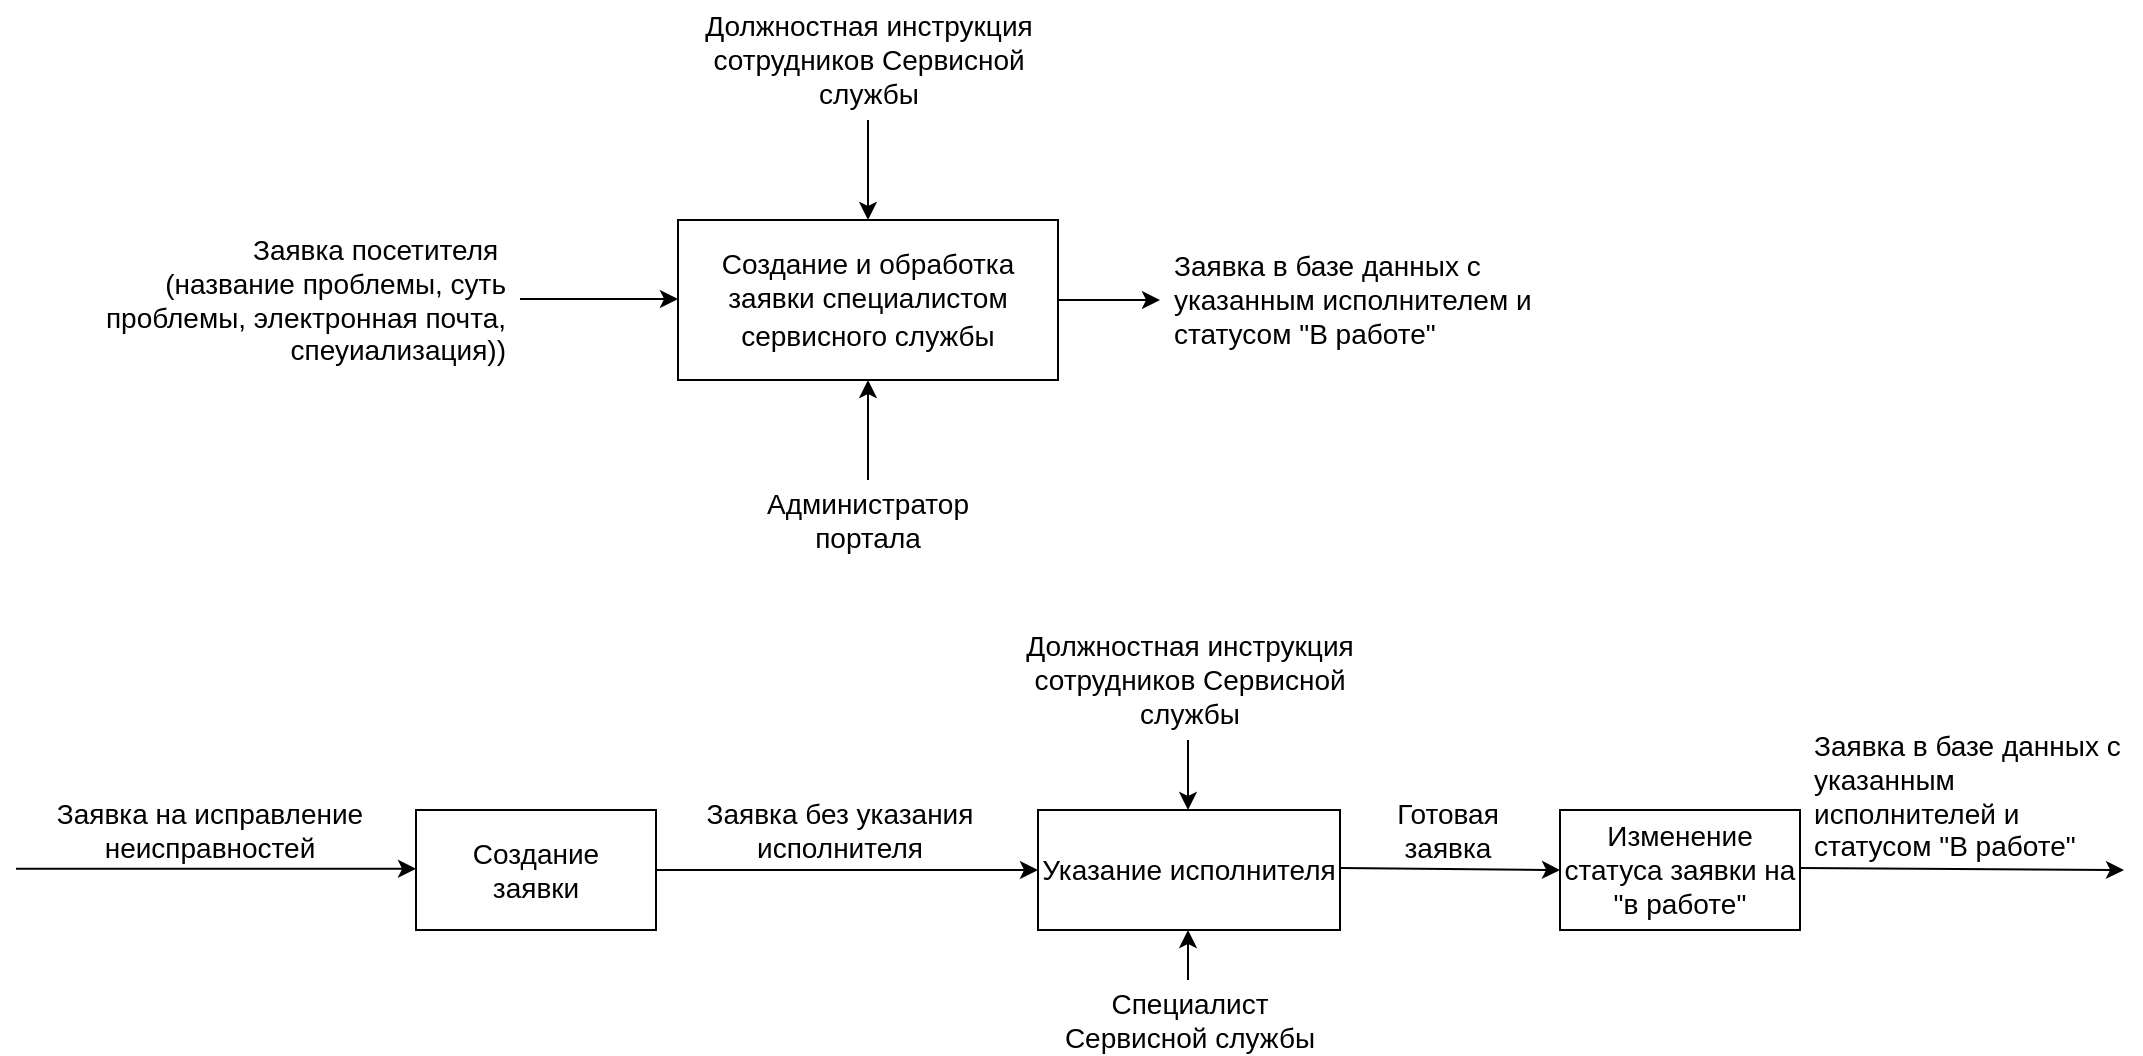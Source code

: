 <mxfile version="12.9.3" type="device"><diagram id="9n5zq5EF3oBog_4FEIUb" name="Page-1"><mxGraphModel dx="946" dy="608" grid="1" gridSize="10" guides="1" tooltips="1" connect="1" arrows="1" fold="1" page="1" pageScale="1" pageWidth="1169" pageHeight="827" math="0" shadow="0"><root><mxCell id="0"/><mxCell id="1" parent="0"/><mxCell id="dkxepX28hb2hKiBE_M-N-4" value="" style="edgeStyle=orthogonalEdgeStyle;rounded=0;orthogonalLoop=1;jettySize=auto;html=1;fontSize=14;" parent="1" source="dkxepX28hb2hKiBE_M-N-2" edge="1"><mxGeometry relative="1" as="geometry"><mxPoint x="600" y="170" as="targetPoint"/></mxGeometry></mxCell><mxCell id="dkxepX28hb2hKiBE_M-N-2" value="&lt;span style=&quot;line-height: 17.12px&quot;&gt;&lt;font style=&quot;font-size: 14px&quot;&gt;Создание и обработка заявки специалистом сервисного службы&lt;/font&gt;&lt;/span&gt;&lt;span style=&quot;font-size: medium&quot;&gt;&lt;/span&gt;" style="rounded=0;whiteSpace=wrap;html=1;fontSize=14;" parent="1" vertex="1"><mxGeometry x="359" y="130" width="190" height="80" as="geometry"/></mxCell><mxCell id="dkxepX28hb2hKiBE_M-N-5" value="&lt;font style=&quot;font-size: 14px&quot;&gt;Заявка в базе данных с указанным исполнителем и статусом &quot;В работе&quot;&lt;/font&gt;" style="text;html=1;strokeColor=none;fillColor=none;align=left;verticalAlign=middle;whiteSpace=wrap;rounded=0;fontSize=14;" parent="1" vertex="1"><mxGeometry x="605" y="160" width="210" height="20" as="geometry"/></mxCell><mxCell id="dkxepX28hb2hKiBE_M-N-6" value="" style="endArrow=classic;html=1;entryX=0.5;entryY=0;entryDx=0;entryDy=0;fontSize=14;" parent="1" target="dkxepX28hb2hKiBE_M-N-2" edge="1"><mxGeometry width="50" height="50" relative="1" as="geometry"><mxPoint x="454" y="80" as="sourcePoint"/><mxPoint x="454" y="-10" as="targetPoint"/></mxGeometry></mxCell><mxCell id="dkxepX28hb2hKiBE_M-N-7" value="&lt;font style=&quot;font-size: 14px&quot;&gt;Должностная инструкция сотрудников Сервисной службы&lt;/font&gt;" style="text;html=1;strokeColor=none;fillColor=none;align=center;verticalAlign=middle;whiteSpace=wrap;rounded=0;fontSize=14;" parent="1" vertex="1"><mxGeometry x="365.75" y="20" width="176.5" height="60" as="geometry"/></mxCell><mxCell id="dkxepX28hb2hKiBE_M-N-8" value="" style="endArrow=classic;html=1;fontSize=14;entryX=0;entryY=0.5;entryDx=0;entryDy=0;" parent="1" edge="1"><mxGeometry width="50" height="50" relative="1" as="geometry"><mxPoint x="280" y="169.5" as="sourcePoint"/><mxPoint x="359" y="169.5" as="targetPoint"/></mxGeometry></mxCell><mxCell id="dkxepX28hb2hKiBE_M-N-9" value="&lt;font style=&quot;font-size: 14px&quot;&gt;Заявка посетителя&amp;nbsp;&lt;br&gt;(название проблемы, суть проблемы, электронная почта, спеуиализация))&lt;br style=&quot;font-size: 14px&quot;&gt;&lt;/font&gt;" style="text;html=1;strokeColor=none;fillColor=none;align=right;verticalAlign=middle;whiteSpace=wrap;rounded=0;fontSize=14;" parent="1" vertex="1"><mxGeometry x="50" y="147" width="225" height="46" as="geometry"/></mxCell><mxCell id="dkxepX28hb2hKiBE_M-N-10" value="" style="endArrow=classic;html=1;fontSize=14;entryX=0.5;entryY=1;entryDx=0;entryDy=0;" parent="1" target="dkxepX28hb2hKiBE_M-N-2" edge="1"><mxGeometry width="50" height="50" relative="1" as="geometry"><mxPoint x="454" y="260" as="sourcePoint"/><mxPoint x="720" y="340" as="targetPoint"/></mxGeometry></mxCell><mxCell id="dkxepX28hb2hKiBE_M-N-11" value="&lt;font style=&quot;font-size: 14px;&quot;&gt;Администратор портала&lt;/font&gt;" style="text;html=1;strokeColor=none;fillColor=none;align=center;verticalAlign=middle;whiteSpace=wrap;rounded=0;fontSize=14;" parent="1" vertex="1"><mxGeometry x="434" y="270" width="40" height="20" as="geometry"/></mxCell><mxCell id="dkxepX28hb2hKiBE_M-N-15" value="&lt;font style=&quot;font-size: 14px&quot;&gt;Создание&lt;br style=&quot;font-size: 14px&quot;&gt;заявки&lt;br&gt;&lt;/font&gt;" style="rounded=0;whiteSpace=wrap;html=1;fontSize=14;align=center;" parent="1" vertex="1"><mxGeometry x="228" y="425" width="120" height="60" as="geometry"/></mxCell><mxCell id="dkxepX28hb2hKiBE_M-N-16" value="" style="endArrow=classic;html=1;fontSize=14;exitX=1;exitY=0.5;exitDx=0;exitDy=0;entryX=0;entryY=0.5;entryDx=0;entryDy=0;" parent="1" source="dkxepX28hb2hKiBE_M-N-15" target="dkxepX28hb2hKiBE_M-N-20" edge="1"><mxGeometry width="50" height="50" relative="1" as="geometry"><mxPoint x="378" y="490" as="sourcePoint"/><mxPoint x="518" y="455" as="targetPoint"/></mxGeometry></mxCell><mxCell id="dkxepX28hb2hKiBE_M-N-17" value="Заявка без указания исполнителя" style="text;html=1;strokeColor=none;fillColor=none;align=center;verticalAlign=middle;whiteSpace=wrap;rounded=0;fontSize=14;" parent="1" vertex="1"><mxGeometry x="359" y="425" width="162" height="20" as="geometry"/></mxCell><mxCell id="dkxepX28hb2hKiBE_M-N-20" value="Указание исполнителя" style="rounded=0;whiteSpace=wrap;html=1;fontSize=14;align=center;" parent="1" vertex="1"><mxGeometry x="539" y="425" width="151" height="60" as="geometry"/></mxCell><mxCell id="dkxepX28hb2hKiBE_M-N-23" value="&lt;font style=&quot;font-size: 14px&quot;&gt;Заявка на исправление неисправностей&lt;/font&gt;" style="text;html=1;strokeColor=none;fillColor=none;align=center;verticalAlign=middle;whiteSpace=wrap;rounded=0;fontSize=14;" parent="1" vertex="1"><mxGeometry x="30" y="425" width="190" height="20" as="geometry"/></mxCell><mxCell id="dkxepX28hb2hKiBE_M-N-26" value="" style="endArrow=classic;html=1;fontSize=14;" parent="1" edge="1"><mxGeometry width="50" height="50" relative="1" as="geometry"><mxPoint x="28" y="454.43" as="sourcePoint"/><mxPoint x="228" y="454.43" as="targetPoint"/></mxGeometry></mxCell><mxCell id="dkxepX28hb2hKiBE_M-N-28" value="" style="endArrow=classic;html=1;entryX=0.5;entryY=0;entryDx=0;entryDy=0;fontSize=14;" parent="1" edge="1"><mxGeometry width="50" height="50" relative="1" as="geometry"><mxPoint x="614" y="390" as="sourcePoint"/><mxPoint x="614" y="425" as="targetPoint"/></mxGeometry></mxCell><mxCell id="dkxepX28hb2hKiBE_M-N-29" value="Должностная инструкция сотрудников Сервисной службы" style="text;html=1;strokeColor=none;fillColor=none;align=center;verticalAlign=middle;whiteSpace=wrap;rounded=0;fontSize=14;" parent="1" vertex="1"><mxGeometry x="514.5" y="330" width="200" height="60" as="geometry"/></mxCell><mxCell id="dkxepX28hb2hKiBE_M-N-30" value="" style="endArrow=classic;html=1;fontSize=14;entryX=0.5;entryY=1;entryDx=0;entryDy=0;" parent="1" edge="1"><mxGeometry width="50" height="50" relative="1" as="geometry"><mxPoint x="614" y="510" as="sourcePoint"/><mxPoint x="614" y="485" as="targetPoint"/></mxGeometry></mxCell><mxCell id="dkxepX28hb2hKiBE_M-N-31" value="&lt;font style=&quot;font-size: 14px&quot;&gt;Специалист Сервисной службы&lt;/font&gt;" style="text;html=1;strokeColor=none;fillColor=none;align=center;verticalAlign=middle;whiteSpace=wrap;rounded=0;fontSize=14;" parent="1" vertex="1"><mxGeometry x="539" y="520" width="151.5" height="20" as="geometry"/></mxCell><mxCell id="dkxepX28hb2hKiBE_M-N-32" value="" style="endArrow=classic;html=1;fontSize=14;exitX=1;exitY=0.5;exitDx=0;exitDy=0;entryX=0;entryY=0.5;entryDx=0;entryDy=0;" parent="1" target="dkxepX28hb2hKiBE_M-N-34" edge="1"><mxGeometry width="50" height="50" relative="1" as="geometry"><mxPoint x="690" y="454" as="sourcePoint"/><mxPoint x="762" y="454" as="targetPoint"/></mxGeometry></mxCell><mxCell id="dkxepX28hb2hKiBE_M-N-33" value="Готовая заявка" style="text;html=1;strokeColor=none;fillColor=none;align=center;verticalAlign=middle;whiteSpace=wrap;rounded=0;fontSize=14;" parent="1" vertex="1"><mxGeometry x="698" y="425" width="92" height="20" as="geometry"/></mxCell><mxCell id="dkxepX28hb2hKiBE_M-N-34" value="Изменение статуса заявки на &quot;в работе&quot;" style="rounded=0;whiteSpace=wrap;html=1;fontSize=14;align=center;" parent="1" vertex="1"><mxGeometry x="800" y="425" width="120" height="60" as="geometry"/></mxCell><mxCell id="dkxepX28hb2hKiBE_M-N-37" value="" style="endArrow=classic;html=1;fontSize=14;exitX=1;exitY=0.5;exitDx=0;exitDy=0;entryX=1;entryY=1;entryDx=0;entryDy=0;" parent="1" target="dkxepX28hb2hKiBE_M-N-38" edge="1"><mxGeometry width="50" height="50" relative="1" as="geometry"><mxPoint x="920" y="454" as="sourcePoint"/><mxPoint x="1052" y="454" as="targetPoint"/></mxGeometry></mxCell><mxCell id="dkxepX28hb2hKiBE_M-N-38" value="Заявка в базе данных с указанным исполнителей и статусом &quot;В работе&quot;" style="text;html=1;strokeColor=none;fillColor=none;align=left;verticalAlign=middle;whiteSpace=wrap;rounded=0;fontSize=14;" parent="1" vertex="1"><mxGeometry x="925" y="380" width="157" height="75" as="geometry"/></mxCell></root></mxGraphModel></diagram></mxfile>